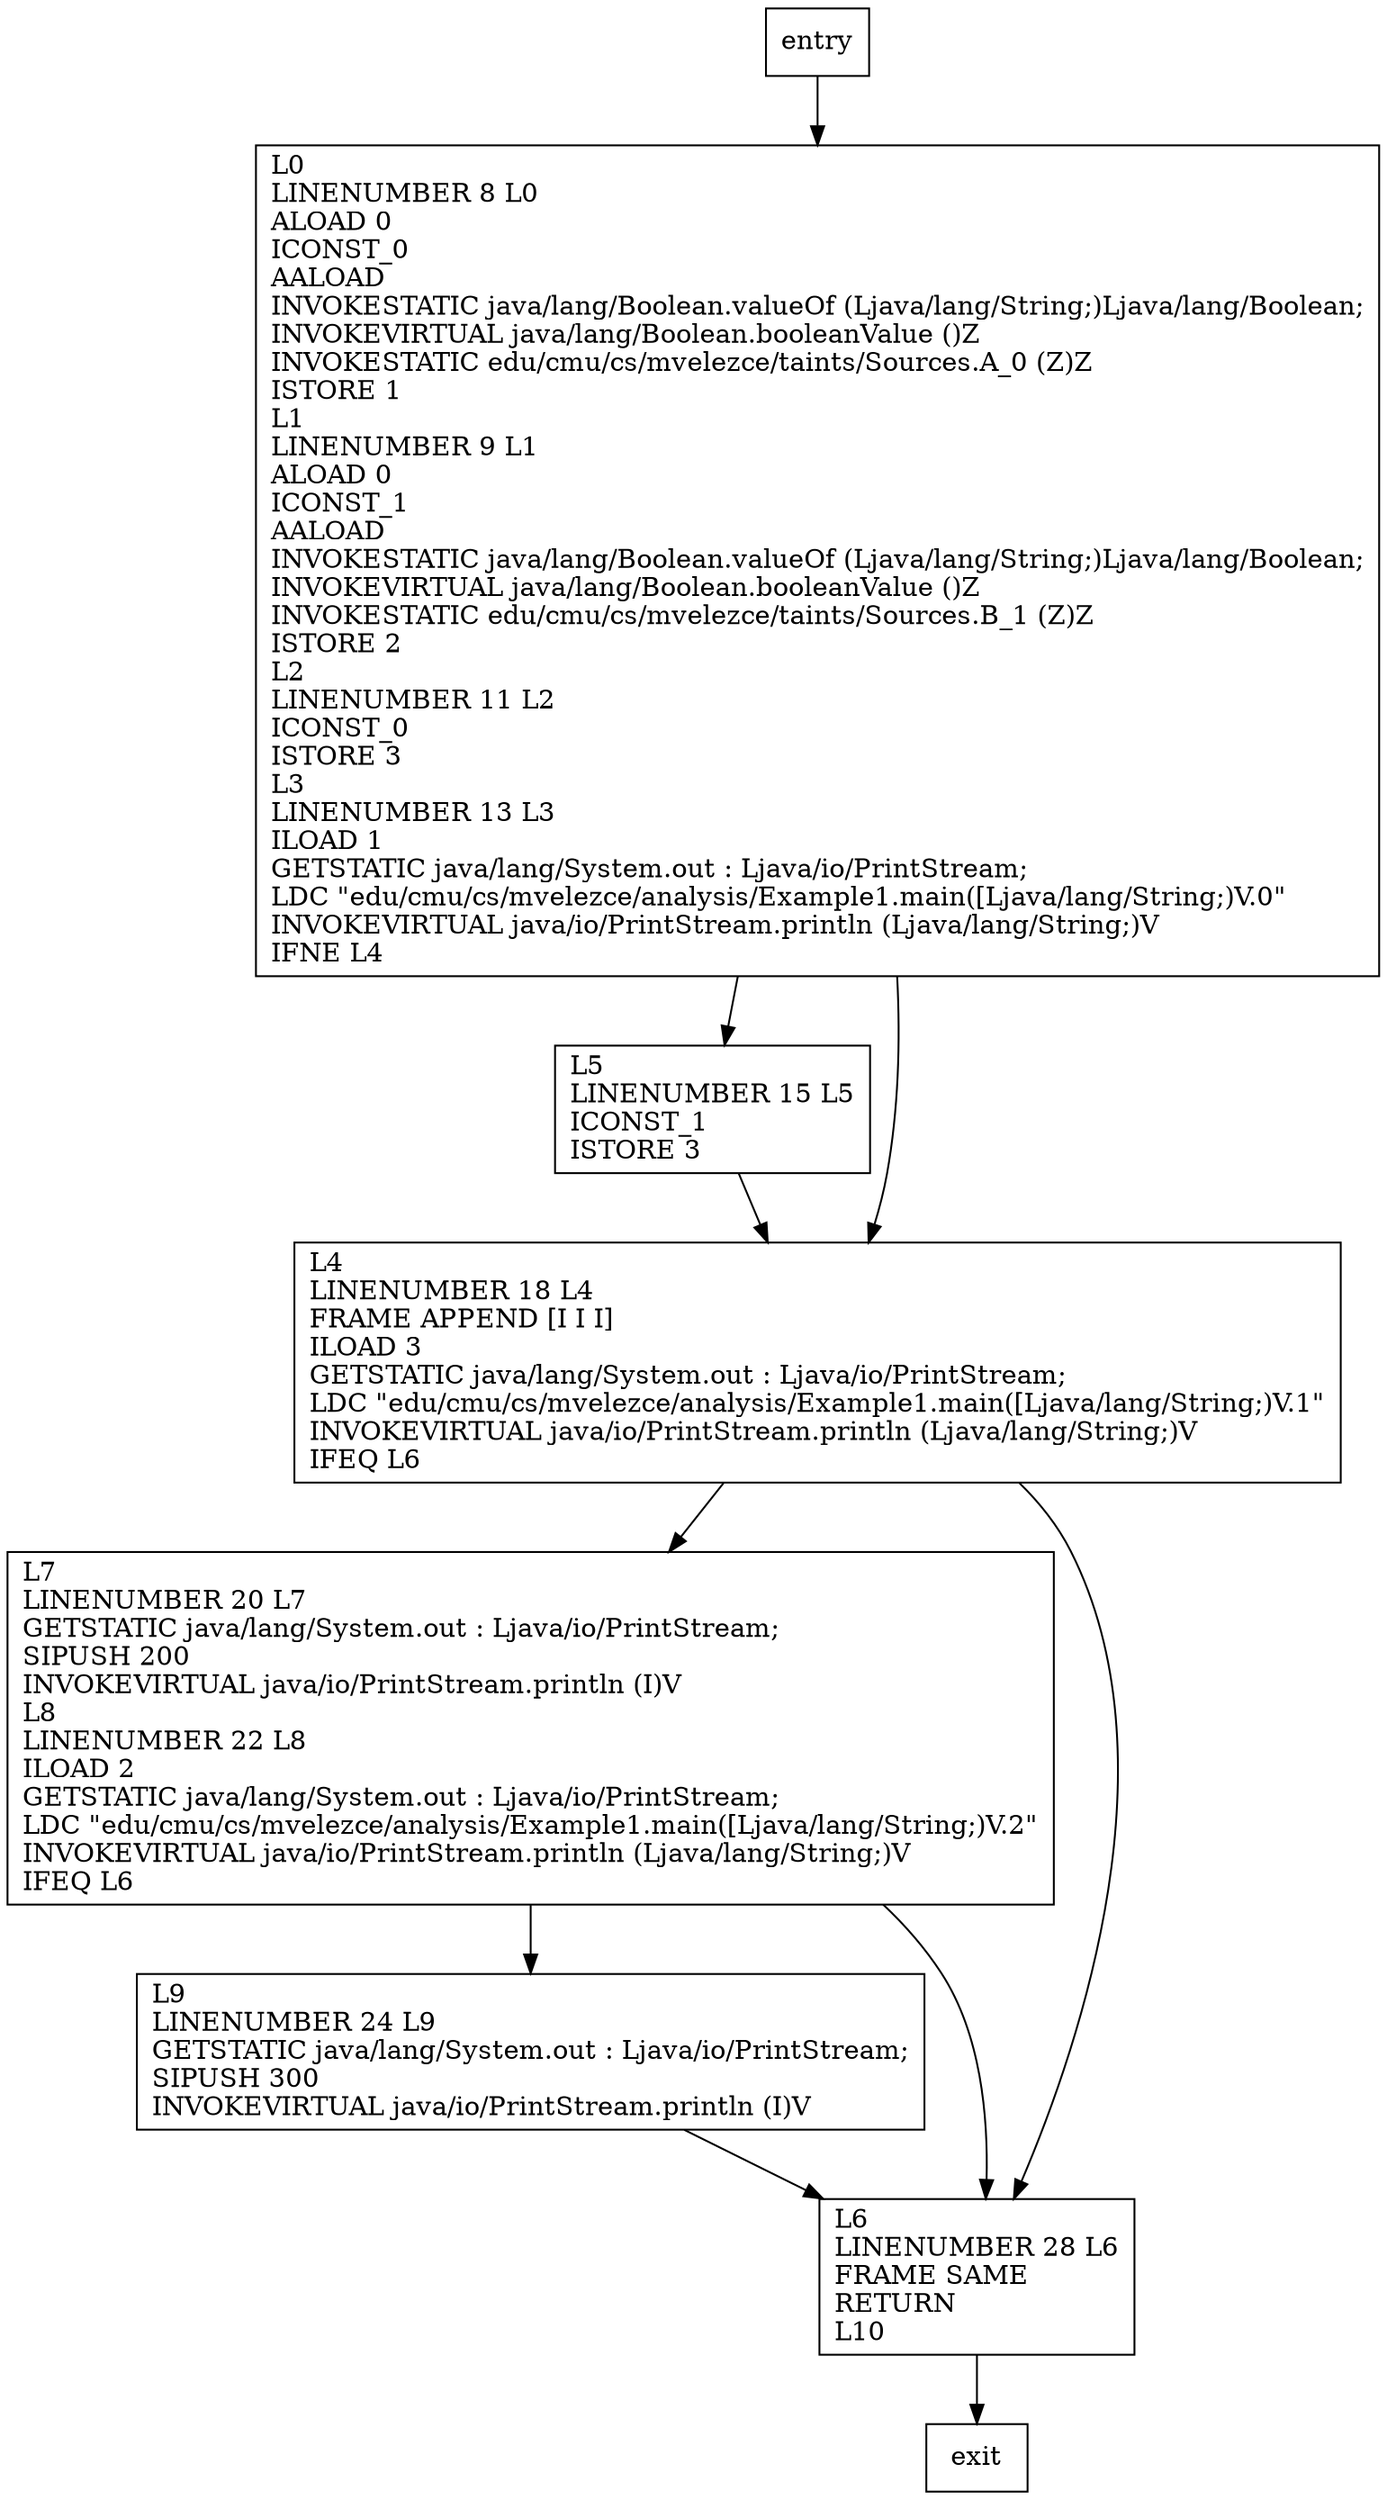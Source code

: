 digraph main {
node [shape=record];
23053378 [label="L9\lLINENUMBER 24 L9\lGETSTATIC java/lang/System.out : Ljava/io/PrintStream;\lSIPUSH 300\lINVOKEVIRTUAL java/io/PrintStream.println (I)V\l"];
1614079837 [label="L7\lLINENUMBER 20 L7\lGETSTATIC java/lang/System.out : Ljava/io/PrintStream;\lSIPUSH 200\lINVOKEVIRTUAL java/io/PrintStream.println (I)V\lL8\lLINENUMBER 22 L8\lILOAD 2\lGETSTATIC java/lang/System.out : Ljava/io/PrintStream;\lLDC \"edu/cmu/cs/mvelezce/analysis/Example1.main([Ljava/lang/String;)V.2\"\lINVOKEVIRTUAL java/io/PrintStream.println (Ljava/lang/String;)V\lIFEQ L6\l"];
1437983537 [label="L6\lLINENUMBER 28 L6\lFRAME SAME\lRETURN\lL10\l"];
1699443392 [label="L5\lLINENUMBER 15 L5\lICONST_1\lISTORE 3\l"];
1537689020 [label="L4\lLINENUMBER 18 L4\lFRAME APPEND [I I I]\lILOAD 3\lGETSTATIC java/lang/System.out : Ljava/io/PrintStream;\lLDC \"edu/cmu/cs/mvelezce/analysis/Example1.main([Ljava/lang/String;)V.1\"\lINVOKEVIRTUAL java/io/PrintStream.println (Ljava/lang/String;)V\lIFEQ L6\l"];
141015648 [label="L0\lLINENUMBER 8 L0\lALOAD 0\lICONST_0\lAALOAD\lINVOKESTATIC java/lang/Boolean.valueOf (Ljava/lang/String;)Ljava/lang/Boolean;\lINVOKEVIRTUAL java/lang/Boolean.booleanValue ()Z\lINVOKESTATIC edu/cmu/cs/mvelezce/taints/Sources.A_0 (Z)Z\lISTORE 1\lL1\lLINENUMBER 9 L1\lALOAD 0\lICONST_1\lAALOAD\lINVOKESTATIC java/lang/Boolean.valueOf (Ljava/lang/String;)Ljava/lang/Boolean;\lINVOKEVIRTUAL java/lang/Boolean.booleanValue ()Z\lINVOKESTATIC edu/cmu/cs/mvelezce/taints/Sources.B_1 (Z)Z\lISTORE 2\lL2\lLINENUMBER 11 L2\lICONST_0\lISTORE 3\lL3\lLINENUMBER 13 L3\lILOAD 1\lGETSTATIC java/lang/System.out : Ljava/io/PrintStream;\lLDC \"edu/cmu/cs/mvelezce/analysis/Example1.main([Ljava/lang/String;)V.0\"\lINVOKEVIRTUAL java/io/PrintStream.println (Ljava/lang/String;)V\lIFNE L4\l"];
entry;
exit;
entry -> 141015648;
23053378 -> 1437983537;
1614079837 -> 23053378;
1614079837 -> 1437983537;
1437983537 -> exit;
1699443392 -> 1537689020;
1537689020 -> 1614079837;
1537689020 -> 1437983537;
141015648 -> 1699443392;
141015648 -> 1537689020;
}
